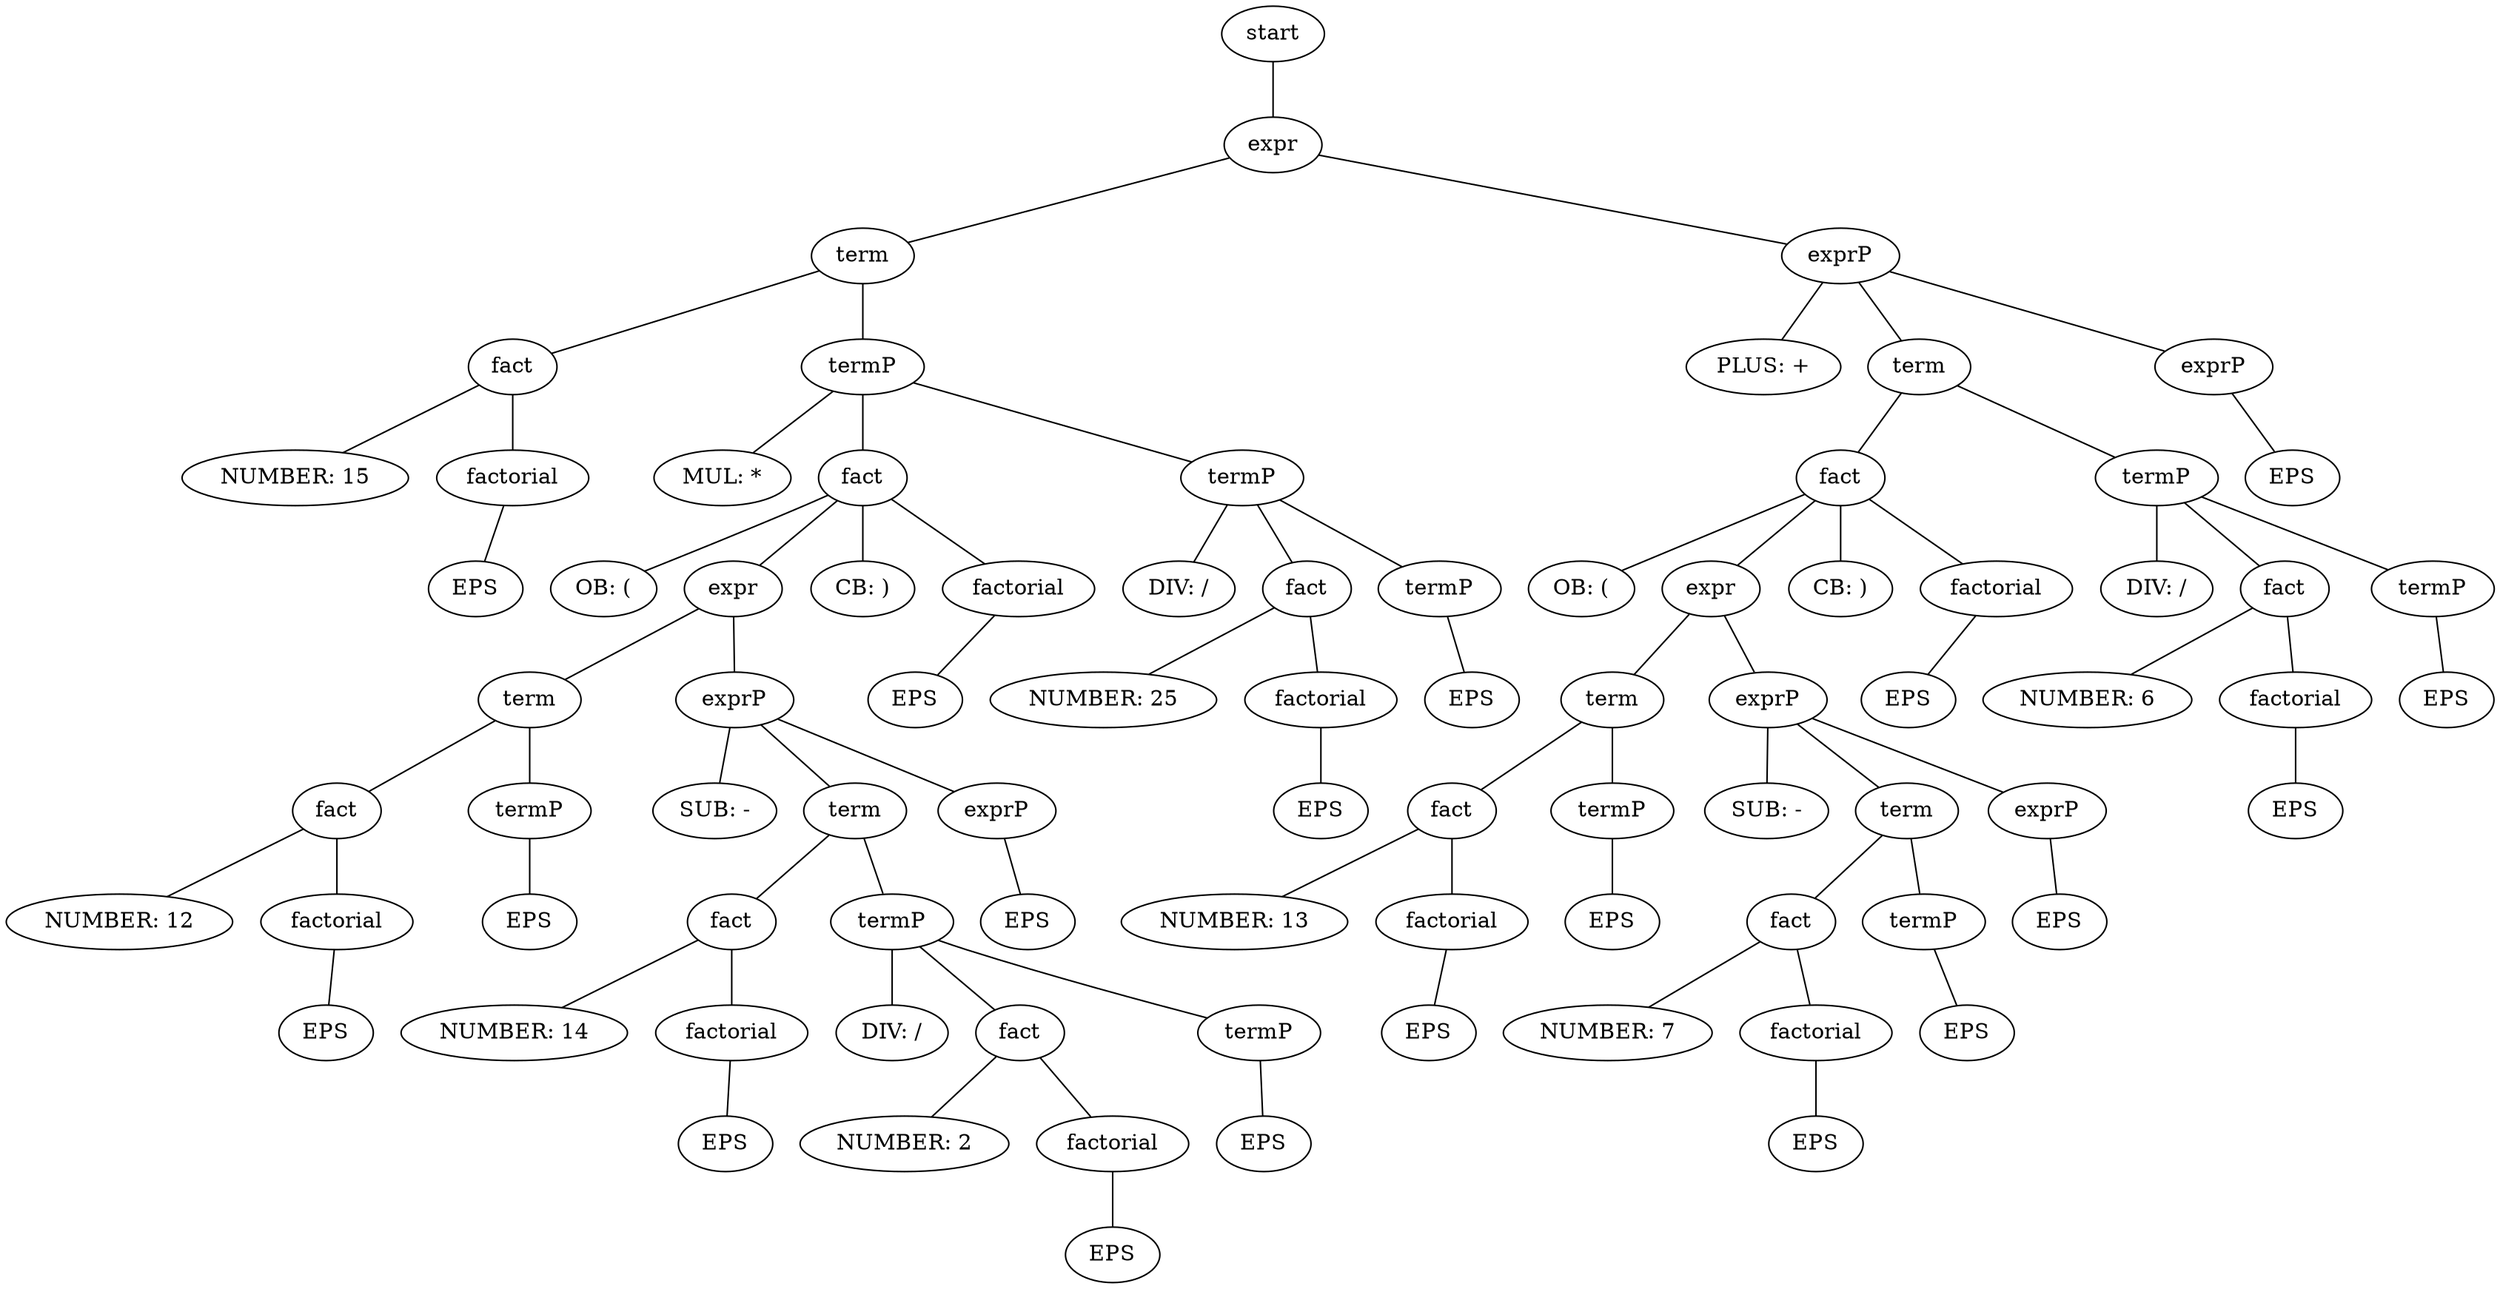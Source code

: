 graph example {
a1 [label="start"];
a4 [label="expr"];
a16 [label="term"];
a64 [label="fact"];
a256 [label="NUMBER: 15"];
a64 -- a256;
a257 [label="factorial"];
a1028 [label="EPS"];
a257 -- a1028;
a64 -- a257;
a16 -- a64;
a65 [label="termP"];
a260 [label="MUL: *"];
a65 -- a260;
a261 [label="fact"];
a1044 [label="OB: ("];
a261 -- a1044;
a1045 [label="expr"];
a4180 [label="term"];
a16720 [label="fact"];
a66880 [label="NUMBER: 12"];
a16720 -- a66880;
a66881 [label="factorial"];
a267524 [label="EPS"];
a66881 -- a267524;
a16720 -- a66881;
a4180 -- a16720;
a16721 [label="termP"];
a66884 [label="EPS"];
a16721 -- a66884;
a4180 -- a16721;
a1045 -- a4180;
a4181 [label="exprP"];
a16724 [label="SUB: -"];
a4181 -- a16724;
a16725 [label="term"];
a66900 [label="fact"];
a267600 [label="NUMBER: 14"];
a66900 -- a267600;
a267601 [label="factorial"];
a1070404 [label="EPS"];
a267601 -- a1070404;
a66900 -- a267601;
a16725 -- a66900;
a66901 [label="termP"];
a267604 [label="DIV: /"];
a66901 -- a267604;
a267605 [label="fact"];
a1070420 [label="NUMBER: 2"];
a267605 -- a1070420;
a1070421 [label="factorial"];
a4281684 [label="EPS"];
a1070421 -- a4281684;
a267605 -- a1070421;
a66901 -- a267605;
a267606 [label="termP"];
a1070424 [label="EPS"];
a267606 -- a1070424;
a66901 -- a267606;
a16725 -- a66901;
a4181 -- a16725;
a16726 [label="exprP"];
a66904 [label="EPS"];
a16726 -- a66904;
a4181 -- a16726;
a1045 -- a4181;
a261 -- a1045;
a1046 [label="CB: )"];
a261 -- a1046;
a1047 [label="factorial"];
a4188 [label="EPS"];
a1047 -- a4188;
a261 -- a1047;
a65 -- a261;
a262 [label="termP"];
a1048 [label="DIV: /"];
a262 -- a1048;
a1049 [label="fact"];
a4196 [label="NUMBER: 25"];
a1049 -- a4196;
a4197 [label="factorial"];
a16788 [label="EPS"];
a4197 -- a16788;
a1049 -- a4197;
a262 -- a1049;
a1050 [label="termP"];
a4200 [label="EPS"];
a1050 -- a4200;
a262 -- a1050;
a65 -- a262;
a16 -- a65;
a4 -- a16;
a17 [label="exprP"];
a68 [label="PLUS: +"];
a17 -- a68;
a69 [label="term"];
a276 [label="fact"];
a1104 [label="OB: ("];
a276 -- a1104;
a1105 [label="expr"];
a4420 [label="term"];
a17680 [label="fact"];
a70720 [label="NUMBER: 13"];
a17680 -- a70720;
a70721 [label="factorial"];
a282884 [label="EPS"];
a70721 -- a282884;
a17680 -- a70721;
a4420 -- a17680;
a17681 [label="termP"];
a70724 [label="EPS"];
a17681 -- a70724;
a4420 -- a17681;
a1105 -- a4420;
a4421 [label="exprP"];
a17684 [label="SUB: -"];
a4421 -- a17684;
a17685 [label="term"];
a70740 [label="fact"];
a282960 [label="NUMBER: 7"];
a70740 -- a282960;
a282961 [label="factorial"];
a1131844 [label="EPS"];
a282961 -- a1131844;
a70740 -- a282961;
a17685 -- a70740;
a70741 [label="termP"];
a282964 [label="EPS"];
a70741 -- a282964;
a17685 -- a70741;
a4421 -- a17685;
a17686 [label="exprP"];
a70744 [label="EPS"];
a17686 -- a70744;
a4421 -- a17686;
a1105 -- a4421;
a276 -- a1105;
a1106 [label="CB: )"];
a276 -- a1106;
a1107 [label="factorial"];
a4428 [label="EPS"];
a1107 -- a4428;
a276 -- a1107;
a69 -- a276;
a277 [label="termP"];
a1108 [label="DIV: /"];
a277 -- a1108;
a1109 [label="fact"];
a4436 [label="NUMBER: 6"];
a1109 -- a4436;
a4437 [label="factorial"];
a17748 [label="EPS"];
a4437 -- a17748;
a1109 -- a4437;
a277 -- a1109;
a1110 [label="termP"];
a4440 [label="EPS"];
a1110 -- a4440;
a277 -- a1110;
a69 -- a277;
a17 -- a69;
a70 [label="exprP"];
a280 [label="EPS"];
a70 -- a280;
a17 -- a70;
a4 -- a17;
a1 -- a4;
}